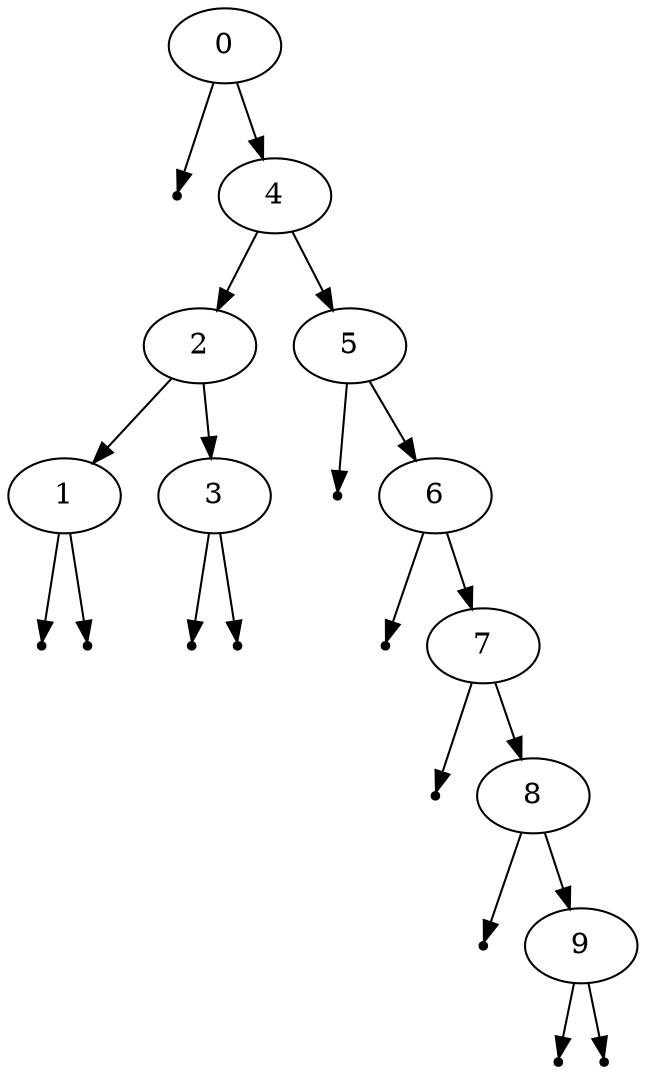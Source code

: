 digraph BST {
  0 -> null_0_left
  0 -> 4
  null_0_left [shape=point]
  4 -> 2
  4 -> 5
  2 -> 1
  2 -> 3
  1 -> null_1_left
  1 -> null_1_right
  null_1_left [shape=point]
  null_1_right [shape=point]
  3 -> null_3_left
  3 -> null_3_right
  null_3_left [shape=point]
  null_3_right [shape=point]
  5 -> null_5_left
  5 -> 6
  null_5_left [shape=point]
  6 -> null_6_left
  6 -> 7
  null_6_left [shape=point]
  7 -> null_7_left
  7 -> 8
  null_7_left [shape=point]
  8 -> null_8_left
  8 -> 9
  null_8_left [shape=point]
  9 -> null_9_left
  9 -> null_9_right
  null_9_left [shape=point]
  null_9_right [shape=point]
}
